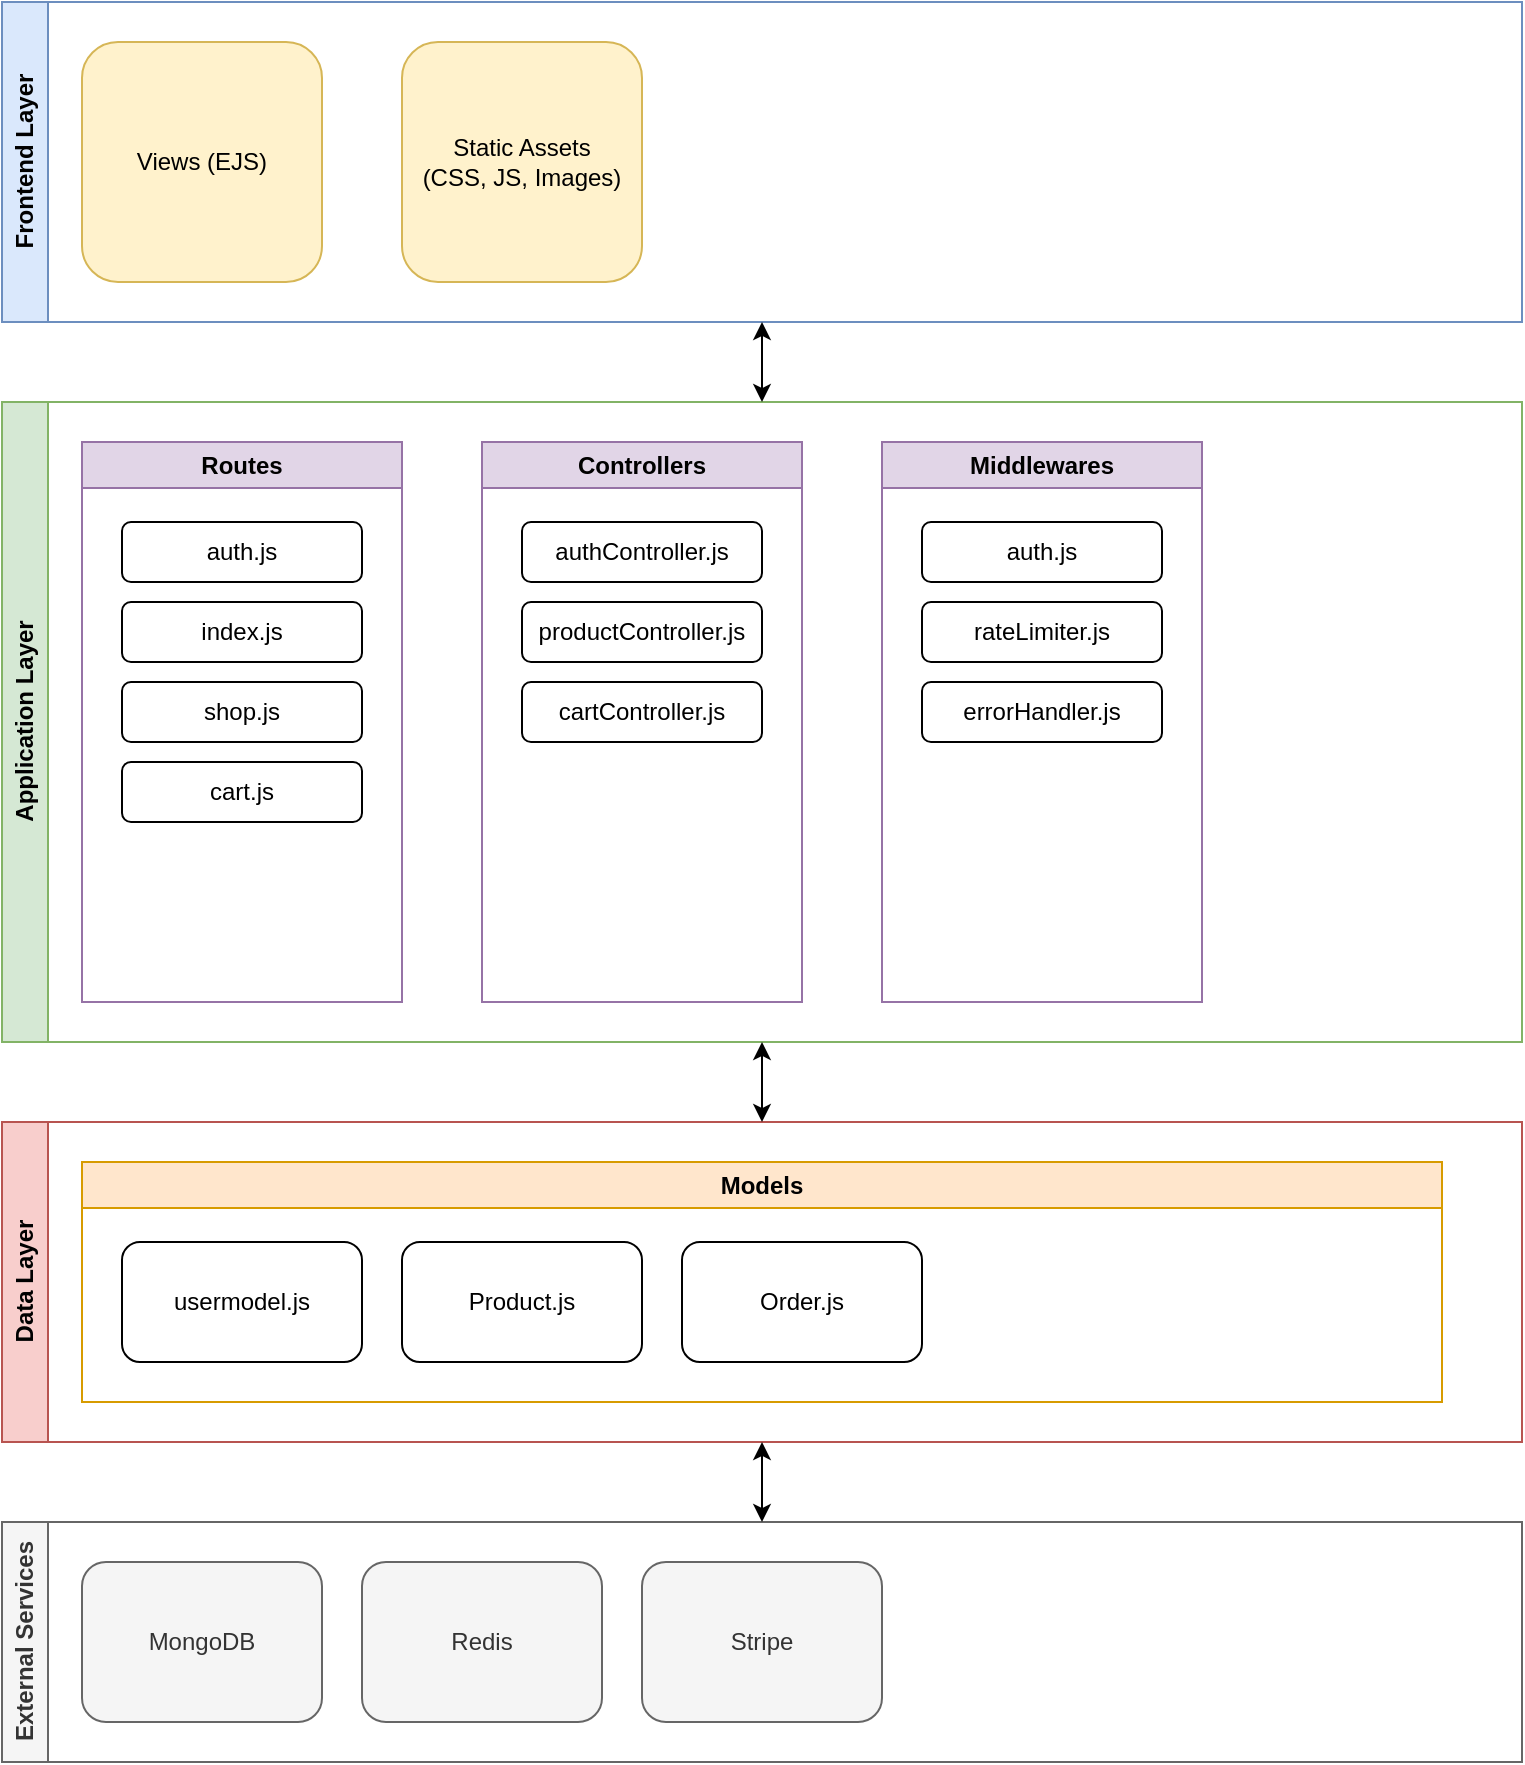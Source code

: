 <?xml version="1.0" encoding="UTF-8"?>
<mxfile version="21.2.9">
  <diagram id="scatch-architecture" name="Scatch E-commerce Architecture">
    <mxGraphModel dx="1200" dy="800" grid="1" gridSize="10" guides="1" tooltips="1" connect="1" arrows="1" fold="1" page="1" pageScale="1" pageWidth="850" pageHeight="1100" math="0" shadow="0">
      <root>
        <mxCell id="0"/>
        <mxCell id="1" parent="0"/>
        
        <!-- Frontend Layer -->
        <mxCell id="2" value="Frontend Layer" style="swimlane;horizontal=0;whiteSpace=wrap;html=1;fillColor=#dae8fc;strokeColor=#6c8ebf;" vertex="1" parent="1">
          <mxGeometry x="40" y="40" width="760" height="160" as="geometry"/>
        </mxCell>
        
        <!-- Views -->
        <mxCell id="3" value="Views (EJS)" style="rounded=1;whiteSpace=wrap;html=1;fillColor=#fff2cc;strokeColor=#d6b656;" vertex="1" parent="2">
          <mxGeometry x="40" y="20" width="120" height="120" as="geometry"/>
        </mxCell>
        
        <!-- Static Assets -->
        <mxCell id="4" value="Static Assets&#xa;(CSS, JS, Images)" style="rounded=1;whiteSpace=wrap;html=1;fillColor=#fff2cc;strokeColor=#d6b656;" vertex="1" parent="2">
          <mxGeometry x="200" y="20" width="120" height="120" as="geometry"/>
        </mxCell>
        
        <!-- Application Layer -->
        <mxCell id="5" value="Application Layer" style="swimlane;horizontal=0;whiteSpace=wrap;html=1;fillColor=#d5e8d4;strokeColor=#82b366;" vertex="1" parent="1">
          <mxGeometry x="40" y="240" width="760" height="320" as="geometry"/>
        </mxCell>
        
        <!-- Routes -->
        <mxCell id="6" value="Routes" style="swimlane;whiteSpace=wrap;html=1;fillColor=#e1d5e7;strokeColor=#9673a6;" vertex="1" parent="5">
          <mxGeometry x="40" y="20" width="160" height="280" as="geometry">
            <mxRectangle x="40" y="20" width="80" height="30" as="alternateBounds"/>
          </mxGeometry>
        </mxCell>
        
        <!-- Route Components -->
        <mxCell id="7" value="auth.js" style="rounded=1;whiteSpace=wrap;html=1;" vertex="1" parent="6">
          <mxGeometry x="20" y="40" width="120" height="30" as="geometry"/>
        </mxCell>
        <mxCell id="8" value="index.js" style="rounded=1;whiteSpace=wrap;html=1;" vertex="1" parent="6">
          <mxGeometry x="20" y="80" width="120" height="30" as="geometry"/>
        </mxCell>
        <mxCell id="9" value="shop.js" style="rounded=1;whiteSpace=wrap;html=1;" vertex="1" parent="6">
          <mxGeometry x="20" y="120" width="120" height="30" as="geometry"/>
        </mxCell>
        <mxCell id="10" value="cart.js" style="rounded=1;whiteSpace=wrap;html=1;" vertex="1" parent="6">
          <mxGeometry x="20" y="160" width="120" height="30" as="geometry"/>
        </mxCell>
        
        <!-- Controllers -->
        <mxCell id="11" value="Controllers" style="swimlane;whiteSpace=wrap;html=1;fillColor=#e1d5e7;strokeColor=#9673a6;" vertex="1" parent="5">
          <mxGeometry x="240" y="20" width="160" height="280" as="geometry"/>
        </mxCell>
        
        <!-- Controller Components -->
        <mxCell id="12" value="authController.js" style="rounded=1;whiteSpace=wrap;html=1;" vertex="1" parent="11">
          <mxGeometry x="20" y="40" width="120" height="30" as="geometry"/>
        </mxCell>
        <mxCell id="13" value="productController.js" style="rounded=1;whiteSpace=wrap;html=1;" vertex="1" parent="11">
          <mxGeometry x="20" y="80" width="120" height="30" as="geometry"/>
        </mxCell>
        <mxCell id="14" value="cartController.js" style="rounded=1;whiteSpace=wrap;html=1;" vertex="1" parent="11">
          <mxGeometry x="20" y="120" width="120" height="30" as="geometry"/>
        </mxCell>
        
        <!-- Middlewares -->
        <mxCell id="15" value="Middlewares" style="swimlane;whiteSpace=wrap;html=1;fillColor=#e1d5e7;strokeColor=#9673a6;" vertex="1" parent="5">
          <mxGeometry x="440" y="20" width="160" height="280" as="geometry"/>
        </mxCell>
        
        <!-- Middleware Components -->
        <mxCell id="16" value="auth.js" style="rounded=1;whiteSpace=wrap;html=1;" vertex="1" parent="15">
          <mxGeometry x="20" y="40" width="120" height="30" as="geometry"/>
        </mxCell>
        <mxCell id="17" value="rateLimiter.js" style="rounded=1;whiteSpace=wrap;html=1;" vertex="1" parent="15">
          <mxGeometry x="20" y="80" width="120" height="30" as="geometry"/>
        </mxCell>
        <mxCell id="18" value="errorHandler.js" style="rounded=1;whiteSpace=wrap;html=1;" vertex="1" parent="15">
          <mxGeometry x="20" y="120" width="120" height="30" as="geometry"/>
        </mxCell>
        
        <!-- Data Layer -->
        <mxCell id="19" value="Data Layer" style="swimlane;horizontal=0;whiteSpace=wrap;html=1;fillColor=#f8cecc;strokeColor=#b85450;" vertex="1" parent="1">
          <mxGeometry x="40" y="600" width="760" height="160" as="geometry"/>
        </mxCell>
        
        <!-- Models -->
        <mxCell id="20" value="Models" style="swimlane;whiteSpace=wrap;html=1;fillColor=#ffe6cc;strokeColor=#d79b00;" vertex="1" parent="19">
          <mxGeometry x="40" y="20" width="680" height="120" as="geometry"/>
        </mxCell>
        
        <!-- Model Components -->
        <mxCell id="21" value="usermodel.js" style="rounded=1;whiteSpace=wrap;html=1;" vertex="1" parent="20">
          <mxGeometry x="20" y="40" width="120" height="60" as="geometry"/>
        </mxCell>
        <mxCell id="22" value="Product.js" style="rounded=1;whiteSpace=wrap;html=1;" vertex="1" parent="20">
          <mxGeometry x="160" y="40" width="120" height="60" as="geometry"/>
        </mxCell>
        <mxCell id="23" value="Order.js" style="rounded=1;whiteSpace=wrap;html=1;" vertex="1" parent="20">
          <mxGeometry x="300" y="40" width="120" height="60" as="geometry"/>
        </mxCell>
        
        <!-- External Services -->
        <mxCell id="24" value="External Services" style="swimlane;horizontal=0;whiteSpace=wrap;html=1;fillColor=#f5f5f5;strokeColor=#666666;fontColor=#333333;" vertex="1" parent="1">
          <mxGeometry x="40" y="800" width="760" height="120" as="geometry"/>
        </mxCell>
        
        <!-- Service Components -->
        <mxCell id="25" value="MongoDB" style="rounded=1;whiteSpace=wrap;html=1;fillColor=#f5f5f5;strokeColor=#666666;fontColor=#333333;" vertex="1" parent="24">
          <mxGeometry x="40" y="20" width="120" height="80" as="geometry"/>
        </mxCell>
        <mxCell id="26" value="Redis" style="rounded=1;whiteSpace=wrap;html=1;fillColor=#f5f5f5;strokeColor=#666666;fontColor=#333333;" vertex="1" parent="24">
          <mxGeometry x="180" y="20" width="120" height="80" as="geometry"/>
        </mxCell>
        <mxCell id="27" value="Stripe" style="rounded=1;whiteSpace=wrap;html=1;fillColor=#f5f5f5;strokeColor=#666666;fontColor=#333333;" vertex="1" parent="24">
          <mxGeometry x="320" y="20" width="120" height="80" as="geometry"/>
        </mxCell>
        
        <!-- Connections -->
        <mxCell id="28" value="" style="endArrow=classic;startArrow=classic;html=1;rounded=0;exitX=0.5;exitY=0;exitDx=0;exitDy=0;entryX=0.5;entryY=1;entryDx=0;entryDy=0;" edge="1" parent="1" source="5" target="2">
          <mxGeometry width="50" height="50" relative="1" as="geometry">
            <mxPoint x="400" y="430" as="sourcePoint"/>
            <mxPoint x="450" y="380" as="targetPoint"/>
          </mxGeometry>
        </mxCell>
        <mxCell id="29" value="" style="endArrow=classic;startArrow=classic;html=1;rounded=0;exitX=0.5;exitY=0;exitDx=0;exitDy=0;entryX=0.5;entryY=1;entryDx=0;entryDy=0;" edge="1" parent="1" source="19" target="5">
          <mxGeometry width="50" height="50" relative="1" as="geometry">
            <mxPoint x="400" y="430" as="sourcePoint"/>
            <mxPoint x="450" y="380" as="targetPoint"/>
          </mxGeometry>
        </mxCell>
        <mxCell id="30" value="" style="endArrow=classic;startArrow=classic;html=1;rounded=0;exitX=0.5;exitY=0;exitDx=0;exitDy=0;entryX=0.5;entryY=1;entryDx=0;entryDy=0;" edge="1" parent="1" source="24" target="19">
          <mxGeometry width="50" height="50" relative="1" as="geometry">
            <mxPoint x="400" y="430" as="sourcePoint"/>
            <mxPoint x="450" y="380" as="targetPoint"/>
          </mxGeometry>
        </mxCell>
      </root>
    </mxGraphModel>
  </diagram>
</mxfile>
